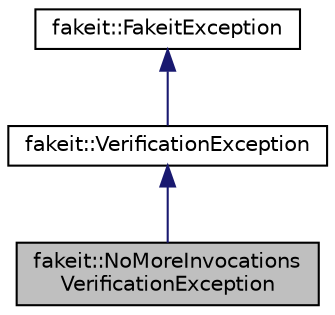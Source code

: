 digraph "fakeit::NoMoreInvocationsVerificationException"
{
  edge [fontname="Helvetica",fontsize="10",labelfontname="Helvetica",labelfontsize="10"];
  node [fontname="Helvetica",fontsize="10",shape=record];
  Node1 [label="fakeit::NoMoreInvocations\lVerificationException",height=0.2,width=0.4,color="black", fillcolor="grey75", style="filled" fontcolor="black"];
  Node2 -> Node1 [dir="back",color="midnightblue",fontsize="10",style="solid",fontname="Helvetica"];
  Node2 [label="fakeit::VerificationException",height=0.2,width=0.4,color="black", fillcolor="white", style="filled",URL="$d5/d23/structfakeit_1_1VerificationException.html"];
  Node3 -> Node2 [dir="back",color="midnightblue",fontsize="10",style="solid",fontname="Helvetica"];
  Node3 [label="fakeit::FakeitException",height=0.2,width=0.4,color="black", fillcolor="white", style="filled",URL="$d0/d60/structfakeit_1_1FakeitException.html"];
}
